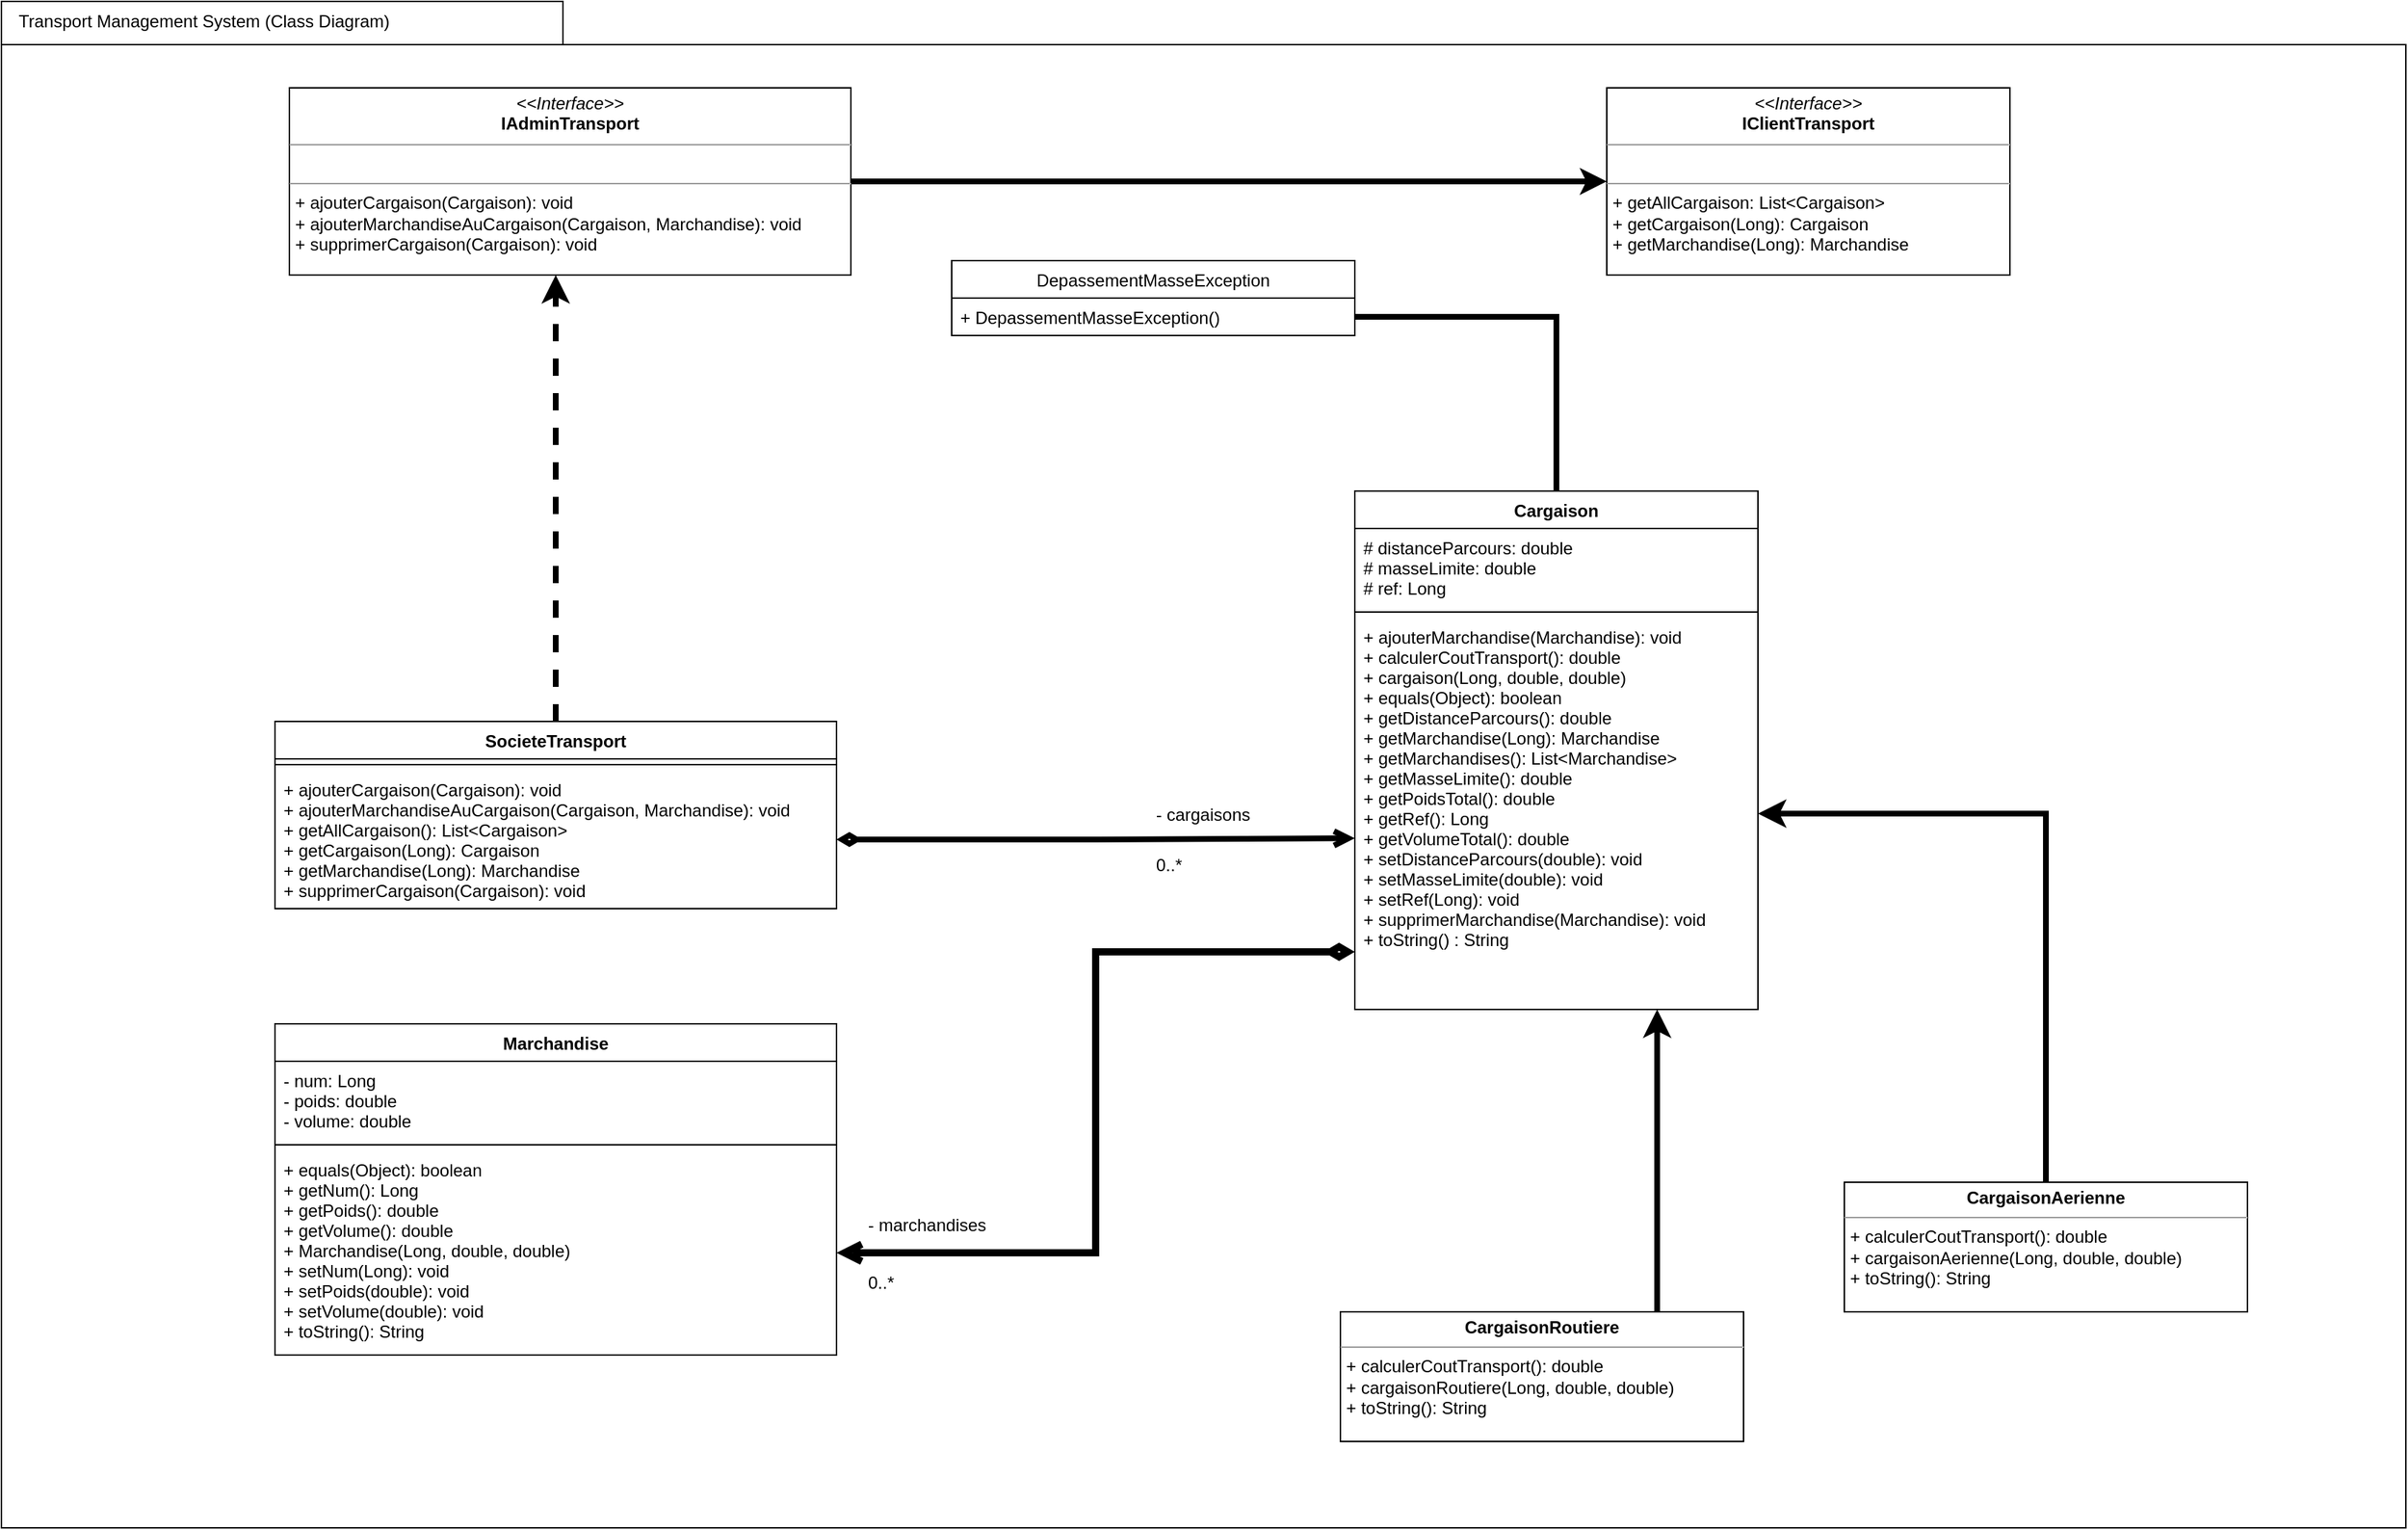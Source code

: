 <mxfile version="14.2.4" type="embed">
    <diagram id="sF3AIesa92H39krI9Zyz" name="Class Diagram">
        <mxGraphModel dx="2224" dy="860" grid="1" gridSize="10" guides="1" tooltips="1" connect="1" arrows="1" fold="1" page="1" pageScale="1" pageWidth="850" pageHeight="1100" math="0" shadow="0">
            <root>
                <mxCell id="0"/>
                <mxCell id="1" parent="0"/>
                <mxCell id="3" value="Transport Management System (Class Diagram)" style="shape=folder;html=1;tabWidth=390;tabHeight=30;tabPosition=left;align=left;verticalAlign=top;spacingLeft=10;whiteSpace=wrap;" vertex="1" parent="1">
                    <mxGeometry x="-830" y="10" width="1670" height="1060" as="geometry"/>
                </mxCell>
                <mxCell id="5" value="&lt;p style=&quot;margin: 0px ; margin-top: 4px ; text-align: center&quot;&gt;&lt;i&gt;&amp;lt;&amp;lt;Interface&amp;gt;&amp;gt;&lt;/i&gt;&lt;br&gt;&lt;b&gt;IClientTransport&lt;/b&gt;&lt;/p&gt;&lt;hr size=&quot;1&quot;&gt;&lt;p style=&quot;margin: 0px ; margin-left: 4px&quot;&gt;&lt;br&gt;&lt;/p&gt;&lt;hr size=&quot;1&quot;&gt;&lt;p style=&quot;margin: 0px 0px 0px 4px&quot;&gt;+ getAllCargaison: List&amp;lt;Cargaison&amp;gt;&lt;br&gt;+ getCargaison(Long): Cargaison&lt;/p&gt;&lt;p style=&quot;margin: 0px 0px 0px 4px&quot;&gt;+ getMarchandise(Long): Marchandise&lt;/p&gt;" style="verticalAlign=top;align=left;overflow=fill;fontSize=12;fontFamily=Helvetica;html=1;" vertex="1" parent="1">
                    <mxGeometry x="285" y="70" width="280" height="130" as="geometry"/>
                </mxCell>
                <mxCell id="7" style="edgeStyle=orthogonalEdgeStyle;rounded=0;orthogonalLoop=1;jettySize=auto;html=1;exitX=1;exitY=0.5;exitDx=0;exitDy=0;endArrow=classic;endFill=1;strokeWidth=4;" edge="1" parent="1" source="6" target="5">
                    <mxGeometry relative="1" as="geometry"/>
                </mxCell>
                <mxCell id="6" value="&lt;p style=&quot;margin: 0px ; margin-top: 4px ; text-align: center&quot;&gt;&lt;i&gt;&amp;lt;&amp;lt;Interface&amp;gt;&amp;gt;&lt;/i&gt;&lt;br&gt;&lt;b&gt;IAdminTransport&lt;/b&gt;&lt;/p&gt;&lt;hr size=&quot;1&quot;&gt;&lt;p style=&quot;margin: 0px ; margin-left: 4px&quot;&gt;&lt;br&gt;&lt;/p&gt;&lt;hr size=&quot;1&quot;&gt;&lt;p style=&quot;margin: 0px 0px 0px 4px&quot;&gt;+ ajouterCargaison(Cargaison): void&lt;br&gt;&lt;/p&gt;&lt;p style=&quot;margin: 0px 0px 0px 4px&quot;&gt;+ ajouterMarchandiseAuCargaison(Cargaison, Marchandise): void&lt;/p&gt;&lt;p style=&quot;margin: 0px 0px 0px 4px&quot;&gt;+ supprimerCargaison(Cargaison): void&lt;/p&gt;" style="verticalAlign=top;align=left;overflow=fill;fontSize=12;fontFamily=Helvetica;html=1;" vertex="1" parent="1">
                    <mxGeometry x="-630" y="70" width="390" height="130" as="geometry"/>
                </mxCell>
                <mxCell id="19" style="edgeStyle=orthogonalEdgeStyle;rounded=0;orthogonalLoop=1;jettySize=auto;html=1;exitX=0.5;exitY=0;exitDx=0;exitDy=0;endArrow=classic;endFill=1;dashed=1;endSize=7;strokeWidth=4;" edge="1" parent="1" source="8" target="6">
                    <mxGeometry relative="1" as="geometry">
                        <Array as="points">
                            <mxPoint x="-445" y="320"/>
                            <mxPoint x="-445" y="320"/>
                        </Array>
                    </mxGeometry>
                </mxCell>
                <mxCell id="8" value="SocieteTransport" style="swimlane;fontStyle=1;align=center;verticalAlign=top;childLayout=stackLayout;horizontal=1;startSize=26;horizontalStack=0;resizeParent=1;resizeParentMax=0;resizeLast=0;collapsible=1;marginBottom=0;" vertex="1" parent="1">
                    <mxGeometry x="-640" y="510" width="390" height="130" as="geometry"/>
                </mxCell>
                <mxCell id="10" value="" style="line;strokeWidth=1;fillColor=none;align=left;verticalAlign=middle;spacingTop=-1;spacingLeft=3;spacingRight=3;rotatable=0;labelPosition=right;points=[];portConstraint=eastwest;" vertex="1" parent="8">
                    <mxGeometry y="26" width="390" height="8" as="geometry"/>
                </mxCell>
                <mxCell id="11" value="+ ajouterCargaison(Cargaison): void&#10;+ ajouterMarchandiseAuCargaison(Cargaison, Marchandise): void&#10;+ getAllCargaison(): List&lt;Cargaison&gt;&#10;+ getCargaison(Long): Cargaison&#10;+ getMarchandise(Long): Marchandise&#10;+ supprimerCargaison(Cargaison): void" style="text;strokeColor=none;fillColor=none;align=left;verticalAlign=top;spacingLeft=4;spacingRight=4;overflow=hidden;rotatable=0;points=[[0,0.5],[1,0.5]];portConstraint=eastwest;" vertex="1" parent="8">
                    <mxGeometry y="34" width="390" height="96" as="geometry"/>
                </mxCell>
                <mxCell id="55" style="edgeStyle=orthogonalEdgeStyle;rounded=0;orthogonalLoop=1;jettySize=auto;html=1;entryX=1;entryY=0.5;entryDx=0;entryDy=0;startArrow=none;startFill=0;startSize=7;endArrow=none;endFill=0;endSize=7;strokeWidth=4;" edge="1" parent="1" source="15" target="52">
                    <mxGeometry relative="1" as="geometry"/>
                </mxCell>
                <mxCell id="15" value="Cargaison" style="swimlane;fontStyle=1;align=center;verticalAlign=top;childLayout=stackLayout;horizontal=1;startSize=26;horizontalStack=0;resizeParent=1;resizeParentMax=0;resizeLast=0;collapsible=1;marginBottom=0;" vertex="1" parent="1">
                    <mxGeometry x="110" y="350" width="280" height="360" as="geometry"/>
                </mxCell>
                <mxCell id="16" value="# distanceParcours: double&#10;# masseLimite: double&#10;# ref: Long&#10;" style="text;strokeColor=none;fillColor=none;align=left;verticalAlign=top;spacingLeft=4;spacingRight=4;overflow=hidden;rotatable=0;points=[[0,0.5],[1,0.5]];portConstraint=eastwest;" vertex="1" parent="15">
                    <mxGeometry y="26" width="280" height="54" as="geometry"/>
                </mxCell>
                <mxCell id="17" value="" style="line;strokeWidth=1;fillColor=none;align=left;verticalAlign=middle;spacingTop=-1;spacingLeft=3;spacingRight=3;rotatable=0;labelPosition=right;points=[];portConstraint=eastwest;" vertex="1" parent="15">
                    <mxGeometry y="80" width="280" height="8" as="geometry"/>
                </mxCell>
                <mxCell id="18" value="+ ajouterMarchandise(Marchandise): void&#10;+ calculerCoutTransport(): double&#10;+ cargaison(Long, double, double)&#10;+ equals(Object): boolean&#10;+ getDistanceParcours(): double&#10;+ getMarchandise(Long): Marchandise&#10;+ getMarchandises(): List&lt;Marchandise&gt;&#10;+ getMasseLimite(): double&#10;+ getPoidsTotal(): double&#10;+ getRef(): Long&#10;+ getVolumeTotal(): double&#10;+ setDistanceParcours(double): void&#10;+ setMasseLimite(double): void&#10;+ setRef(Long): void&#10;+ supprimerMarchandise(Marchandise): void&#10;+ toString() : String " style="text;strokeColor=none;fillColor=none;align=left;verticalAlign=top;spacingLeft=4;spacingRight=4;overflow=hidden;rotatable=0;points=[[0,0.5],[1,0.5]];portConstraint=eastwest;" vertex="1" parent="15">
                    <mxGeometry y="88" width="280" height="272" as="geometry"/>
                </mxCell>
                <mxCell id="21" style="edgeStyle=orthogonalEdgeStyle;rounded=0;orthogonalLoop=1;jettySize=auto;html=1;entryX=0;entryY=0.563;entryDx=0;entryDy=0;entryPerimeter=0;endArrow=open;endFill=0;startArrow=diamondThin;startFill=0;endSize=6;strokeWidth=4;" edge="1" parent="1" source="11" target="18">
                    <mxGeometry relative="1" as="geometry"/>
                </mxCell>
                <mxCell id="30" value="Marchandise" style="swimlane;fontStyle=1;align=center;verticalAlign=top;childLayout=stackLayout;horizontal=1;startSize=26;horizontalStack=0;resizeParent=1;resizeParentMax=0;resizeLast=0;collapsible=1;marginBottom=0;" vertex="1" parent="1">
                    <mxGeometry x="-640" y="720" width="390" height="230" as="geometry"/>
                </mxCell>
                <mxCell id="31" value="- num: Long&#10;- poids: double&#10;- volume: double" style="text;strokeColor=none;fillColor=none;align=left;verticalAlign=top;spacingLeft=4;spacingRight=4;overflow=hidden;rotatable=0;points=[[0,0.5],[1,0.5]];portConstraint=eastwest;" vertex="1" parent="30">
                    <mxGeometry y="26" width="390" height="54" as="geometry"/>
                </mxCell>
                <mxCell id="32" value="" style="line;strokeWidth=1;fillColor=none;align=left;verticalAlign=middle;spacingTop=-1;spacingLeft=3;spacingRight=3;rotatable=0;labelPosition=right;points=[];portConstraint=eastwest;" vertex="1" parent="30">
                    <mxGeometry y="80" width="390" height="8" as="geometry"/>
                </mxCell>
                <mxCell id="33" value="+ equals(Object): boolean&#10;+ getNum(): Long&#10;+ getPoids(): double&#10;+ getVolume(): double&#10;+ Marchandise(Long, double, double)&#10;+ setNum(Long): void&#10;+ setPoids(double): void&#10;+ setVolume(double): void&#10;+ toString(): String&#10;&#10;" style="text;strokeColor=none;fillColor=none;align=left;verticalAlign=top;spacingLeft=4;spacingRight=4;overflow=hidden;rotatable=0;points=[[0,0.5],[1,0.5]];portConstraint=eastwest;" vertex="1" parent="30">
                    <mxGeometry y="88" width="390" height="142" as="geometry"/>
                </mxCell>
                <mxCell id="35" style="edgeStyle=orthogonalEdgeStyle;rounded=0;orthogonalLoop=1;jettySize=auto;html=1;startArrow=diamondThin;startFill=0;endArrow=open;endFill=0;endSize=7;strokeWidth=5;startSize=7;" edge="1" parent="1" source="18" target="33">
                    <mxGeometry relative="1" as="geometry">
                        <Array as="points">
                            <mxPoint x="-70" y="670"/>
                            <mxPoint x="-70" y="879"/>
                        </Array>
                    </mxGeometry>
                </mxCell>
                <mxCell id="44" style="edgeStyle=orthogonalEdgeStyle;rounded=0;orthogonalLoop=1;jettySize=auto;html=1;entryX=0.75;entryY=1;entryDx=0;entryDy=0;entryPerimeter=0;startArrow=none;startFill=0;startSize=7;endArrow=classic;endFill=1;endSize=7;strokeWidth=4;" edge="1" parent="1" source="36" target="18">
                    <mxGeometry relative="1" as="geometry">
                        <Array as="points">
                            <mxPoint x="320" y="860"/>
                            <mxPoint x="320" y="860"/>
                        </Array>
                    </mxGeometry>
                </mxCell>
                <mxCell id="36" value="&lt;p style=&quot;margin: 0px ; margin-top: 4px ; text-align: center&quot;&gt;&lt;b&gt;CargaisonRoutiere&lt;/b&gt;&lt;/p&gt;&lt;hr size=&quot;1&quot;&gt;&lt;p style=&quot;margin: 0px ; margin-left: 4px&quot;&gt;&lt;/p&gt;&lt;p style=&quot;margin: 0px ; margin-left: 4px&quot;&gt;+ calculerCoutTransport(): double&lt;/p&gt;&lt;p style=&quot;margin: 0px ; margin-left: 4px&quot;&gt;+ cargaisonRoutiere(Long, double, double)&lt;/p&gt;&lt;p style=&quot;margin: 0px ; margin-left: 4px&quot;&gt;+ toString(): String&amp;nbsp;&amp;nbsp;&lt;/p&gt;" style="verticalAlign=top;align=left;overflow=fill;fontSize=12;fontFamily=Helvetica;html=1;" vertex="1" parent="1">
                    <mxGeometry x="100" y="920" width="280" height="90" as="geometry"/>
                </mxCell>
                <mxCell id="46" style="edgeStyle=orthogonalEdgeStyle;rounded=0;orthogonalLoop=1;jettySize=auto;html=1;startArrow=none;startFill=0;startSize=7;endArrow=classic;endFill=1;endSize=7;strokeWidth=4;" edge="1" parent="1" source="45" target="18">
                    <mxGeometry relative="1" as="geometry"/>
                </mxCell>
                <mxCell id="45" value="&lt;p style=&quot;margin: 0px ; margin-top: 4px ; text-align: center&quot;&gt;&lt;b&gt;CargaisonAerienne&lt;/b&gt;&lt;/p&gt;&lt;hr size=&quot;1&quot;&gt;&lt;p style=&quot;margin: 0px ; margin-left: 4px&quot;&gt;&lt;/p&gt;&lt;p style=&quot;margin: 0px ; margin-left: 4px&quot;&gt;+ calculerCoutTransport(): double&lt;/p&gt;&lt;p style=&quot;margin: 0px ; margin-left: 4px&quot;&gt;+ cargaisonAerienne(Long, double, double)&lt;/p&gt;&lt;p style=&quot;margin: 0px ; margin-left: 4px&quot;&gt;+ toString(): String&amp;nbsp;&amp;nbsp;&lt;/p&gt;" style="verticalAlign=top;align=left;overflow=fill;fontSize=12;fontFamily=Helvetica;html=1;" vertex="1" parent="1">
                    <mxGeometry x="450" y="830" width="280" height="90" as="geometry"/>
                </mxCell>
                <mxCell id="47" value="- marchandises" style="text;html=1;strokeColor=none;fillColor=none;align=left;verticalAlign=middle;whiteSpace=wrap;rounded=0;" vertex="1" parent="1">
                    <mxGeometry x="-230" y="850" width="120" height="20" as="geometry"/>
                </mxCell>
                <mxCell id="48" value="0..*" style="text;html=1;strokeColor=none;fillColor=none;align=left;verticalAlign=middle;whiteSpace=wrap;rounded=0;" vertex="1" parent="1">
                    <mxGeometry x="-230" y="890" width="120" height="20" as="geometry"/>
                </mxCell>
                <mxCell id="49" value="- cargaisons" style="text;html=1;strokeColor=none;fillColor=none;align=left;verticalAlign=middle;whiteSpace=wrap;rounded=0;" vertex="1" parent="1">
                    <mxGeometry x="-30" y="565" width="120" height="20" as="geometry"/>
                </mxCell>
                <mxCell id="50" value="0..*" style="text;html=1;strokeColor=none;fillColor=none;align=left;verticalAlign=middle;whiteSpace=wrap;rounded=0;" vertex="1" parent="1">
                    <mxGeometry x="-30" y="600" width="120" height="20" as="geometry"/>
                </mxCell>
                <mxCell id="51" value="DepassementMasseException" style="swimlane;fontStyle=0;childLayout=stackLayout;horizontal=1;startSize=26;fillColor=none;horizontalStack=0;resizeParent=1;resizeParentMax=0;resizeLast=0;collapsible=1;marginBottom=0;" vertex="1" parent="1">
                    <mxGeometry x="-170" y="190" width="280" height="52" as="geometry"/>
                </mxCell>
                <mxCell id="52" value="+ DepassementMasseException()" style="text;strokeColor=none;fillColor=none;align=left;verticalAlign=top;spacingLeft=4;spacingRight=4;overflow=hidden;rotatable=0;points=[[0,0.5],[1,0.5]];portConstraint=eastwest;" vertex="1" parent="51">
                    <mxGeometry y="26" width="280" height="26" as="geometry"/>
                </mxCell>
            </root>
        </mxGraphModel>
    </diagram>
</mxfile>